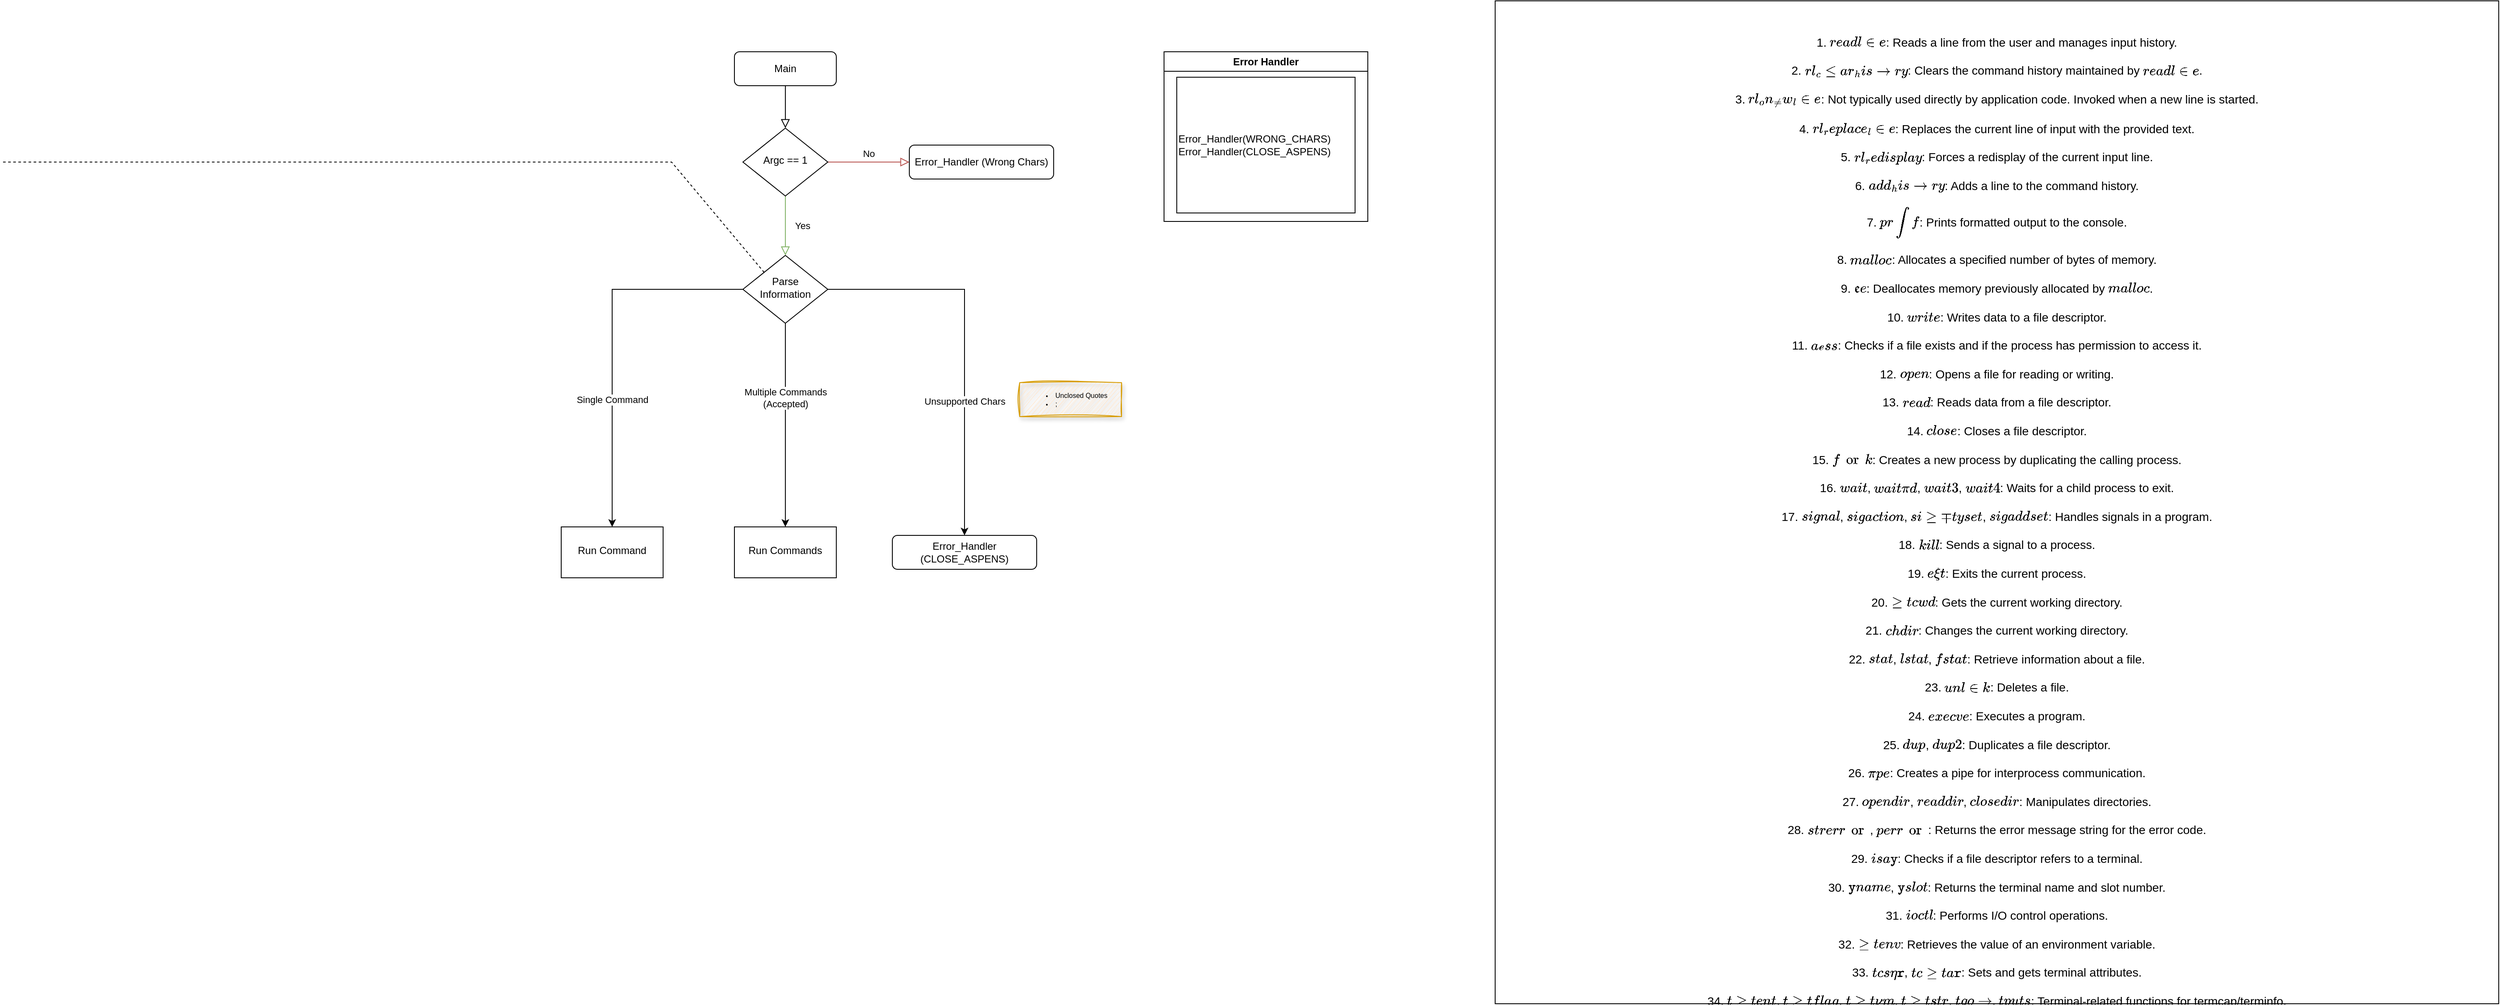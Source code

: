 <mxfile version="22.1.21" type="github">
  <diagram id="C5RBs43oDa-KdzZeNtuy" name="Page-1">
    <mxGraphModel dx="3937" dy="1470" grid="1" gridSize="10" guides="1" tooltips="1" connect="1" arrows="1" fold="1" page="1" pageScale="1" pageWidth="827" pageHeight="1169" math="0" shadow="0">
      <root>
        <mxCell id="WIyWlLk6GJQsqaUBKTNV-0" />
        <mxCell id="WIyWlLk6GJQsqaUBKTNV-1" parent="WIyWlLk6GJQsqaUBKTNV-0" />
        <mxCell id="WIyWlLk6GJQsqaUBKTNV-2" value="" style="rounded=0;html=1;jettySize=auto;orthogonalLoop=1;fontSize=11;endArrow=block;endFill=0;endSize=8;strokeWidth=1;shadow=0;labelBackgroundColor=none;edgeStyle=orthogonalEdgeStyle;" parent="WIyWlLk6GJQsqaUBKTNV-1" source="WIyWlLk6GJQsqaUBKTNV-3" target="WIyWlLk6GJQsqaUBKTNV-6" edge="1">
          <mxGeometry relative="1" as="geometry" />
        </mxCell>
        <mxCell id="WIyWlLk6GJQsqaUBKTNV-3" value="Main" style="rounded=1;whiteSpace=wrap;html=1;fontSize=12;glass=0;strokeWidth=1;shadow=0;" parent="WIyWlLk6GJQsqaUBKTNV-1" vertex="1">
          <mxGeometry x="354" y="70" width="120" height="40" as="geometry" />
        </mxCell>
        <mxCell id="WIyWlLk6GJQsqaUBKTNV-4" value="Yes" style="rounded=0;html=1;jettySize=auto;orthogonalLoop=1;fontSize=11;endArrow=block;endFill=0;endSize=8;strokeWidth=1;shadow=0;labelBackgroundColor=none;edgeStyle=orthogonalEdgeStyle;fillColor=#d5e8d4;strokeColor=#82b366;" parent="WIyWlLk6GJQsqaUBKTNV-1" source="WIyWlLk6GJQsqaUBKTNV-6" target="WIyWlLk6GJQsqaUBKTNV-10" edge="1">
          <mxGeometry y="20" relative="1" as="geometry">
            <mxPoint as="offset" />
          </mxGeometry>
        </mxCell>
        <mxCell id="WIyWlLk6GJQsqaUBKTNV-5" value="No" style="edgeStyle=orthogonalEdgeStyle;rounded=0;html=1;jettySize=auto;orthogonalLoop=1;fontSize=11;endArrow=block;endFill=0;endSize=8;strokeWidth=1;shadow=0;labelBackgroundColor=none;fillColor=#f8cecc;strokeColor=#b85450;" parent="WIyWlLk6GJQsqaUBKTNV-1" source="WIyWlLk6GJQsqaUBKTNV-6" target="WIyWlLk6GJQsqaUBKTNV-7" edge="1">
          <mxGeometry y="10" relative="1" as="geometry">
            <mxPoint as="offset" />
          </mxGeometry>
        </mxCell>
        <mxCell id="WIyWlLk6GJQsqaUBKTNV-6" value="Argc == 1" style="rhombus;whiteSpace=wrap;html=1;shadow=0;fontFamily=Helvetica;fontSize=12;align=center;strokeWidth=1;spacing=6;spacingTop=-4;" parent="WIyWlLk6GJQsqaUBKTNV-1" vertex="1">
          <mxGeometry x="364" y="160" width="100" height="80" as="geometry" />
        </mxCell>
        <mxCell id="WIyWlLk6GJQsqaUBKTNV-7" value="Error_Handler (Wrong Chars)" style="rounded=1;whiteSpace=wrap;html=1;fontSize=12;glass=0;strokeWidth=1;shadow=0;" parent="WIyWlLk6GJQsqaUBKTNV-1" vertex="1">
          <mxGeometry x="560" y="180" width="170" height="40" as="geometry" />
        </mxCell>
        <mxCell id="VhV7s66vXhJWgNVcdYe1-1" value="" style="edgeStyle=orthogonalEdgeStyle;rounded=0;orthogonalLoop=1;jettySize=auto;html=1;" parent="WIyWlLk6GJQsqaUBKTNV-1" source="WIyWlLk6GJQsqaUBKTNV-10" target="VhV7s66vXhJWgNVcdYe1-0" edge="1">
          <mxGeometry relative="1" as="geometry" />
        </mxCell>
        <mxCell id="VhV7s66vXhJWgNVcdYe1-7" value="Multiple Commands&lt;br&gt;(Accepted)" style="edgeLabel;html=1;align=center;verticalAlign=middle;resizable=0;points=[];" parent="VhV7s66vXhJWgNVcdYe1-1" vertex="1" connectable="0">
          <mxGeometry x="-0.268" relative="1" as="geometry">
            <mxPoint as="offset" />
          </mxGeometry>
        </mxCell>
        <mxCell id="VhV7s66vXhJWgNVcdYe1-3" value="" style="edgeStyle=orthogonalEdgeStyle;rounded=0;orthogonalLoop=1;jettySize=auto;html=1;" parent="WIyWlLk6GJQsqaUBKTNV-1" source="WIyWlLk6GJQsqaUBKTNV-10" target="VhV7s66vXhJWgNVcdYe1-2" edge="1">
          <mxGeometry relative="1" as="geometry" />
        </mxCell>
        <mxCell id="VhV7s66vXhJWgNVcdYe1-6" value="Single Command" style="edgeLabel;html=1;align=center;verticalAlign=middle;resizable=0;points=[];" parent="VhV7s66vXhJWgNVcdYe1-3" vertex="1" connectable="0">
          <mxGeometry x="0.107" y="1" relative="1" as="geometry">
            <mxPoint x="-1" y="44" as="offset" />
          </mxGeometry>
        </mxCell>
        <mxCell id="VhV7s66vXhJWgNVcdYe1-5" value="" style="edgeStyle=orthogonalEdgeStyle;rounded=0;orthogonalLoop=1;jettySize=auto;html=1;" parent="WIyWlLk6GJQsqaUBKTNV-1" source="WIyWlLk6GJQsqaUBKTNV-10" target="VhV7s66vXhJWgNVcdYe1-13" edge="1">
          <mxGeometry relative="1" as="geometry">
            <mxPoint x="620" y="630" as="targetPoint" />
          </mxGeometry>
        </mxCell>
        <mxCell id="VhV7s66vXhJWgNVcdYe1-9" value="Unsupported Chars" style="edgeLabel;html=1;align=center;verticalAlign=middle;resizable=0;points=[];" parent="VhV7s66vXhJWgNVcdYe1-5" vertex="1" connectable="0">
          <mxGeometry x="0.297" relative="1" as="geometry">
            <mxPoint as="offset" />
          </mxGeometry>
        </mxCell>
        <mxCell id="WIyWlLk6GJQsqaUBKTNV-10" value="Parse Information" style="rhombus;whiteSpace=wrap;html=1;shadow=0;fontFamily=Helvetica;fontSize=12;align=center;strokeWidth=1;spacing=6;spacingTop=-4;" parent="WIyWlLk6GJQsqaUBKTNV-1" vertex="1">
          <mxGeometry x="364" y="310" width="100" height="80" as="geometry" />
        </mxCell>
        <mxCell id="VhV7s66vXhJWgNVcdYe1-0" value="Run Commands" style="whiteSpace=wrap;html=1;shadow=0;strokeWidth=1;spacing=6;spacingTop=-4;" parent="WIyWlLk6GJQsqaUBKTNV-1" vertex="1">
          <mxGeometry x="354" y="630" width="120" height="60" as="geometry" />
        </mxCell>
        <mxCell id="VhV7s66vXhJWgNVcdYe1-2" value="Run Command" style="whiteSpace=wrap;html=1;shadow=0;strokeWidth=1;spacing=6;spacingTop=-4;" parent="WIyWlLk6GJQsqaUBKTNV-1" vertex="1">
          <mxGeometry x="150" y="630" width="120" height="60" as="geometry" />
        </mxCell>
        <mxCell id="VhV7s66vXhJWgNVcdYe1-12" value="&lt;div align=&quot;left&quot;&gt;&lt;ul style=&quot;font-size: 11px;&quot;&gt;&lt;li style=&quot;font-size: 8px;&quot;&gt;&lt;font style=&quot;font-size: 8px;&quot;&gt;Unclosed Quotes&lt;/font&gt;&lt;/li&gt;&lt;li style=&quot;font-size: 8px;&quot;&gt;&lt;font style=&quot;font-size: 8px;&quot;&gt;; &lt;br&gt;&lt;/font&gt;&lt;/li&gt;&lt;/ul&gt;&lt;/div&gt;" style="whiteSpace=wrap;html=1;fillColor=#ffe6cc;strokeColor=#d79b00;sketch=1;curveFitting=1;jiggle=2;shadow=1;align=left;" parent="WIyWlLk6GJQsqaUBKTNV-1" vertex="1">
          <mxGeometry x="690" y="460" width="120" height="40" as="geometry" />
        </mxCell>
        <mxCell id="VhV7s66vXhJWgNVcdYe1-13" value="Error_Handler (CLOSE_ASPENS)" style="rounded=1;whiteSpace=wrap;html=1;fontSize=12;glass=0;strokeWidth=1;shadow=0;" parent="WIyWlLk6GJQsqaUBKTNV-1" vertex="1">
          <mxGeometry x="540" y="640" width="170" height="40" as="geometry" />
        </mxCell>
        <mxCell id="VhV7s66vXhJWgNVcdYe1-15" value="Error Handler" style="swimlane;whiteSpace=wrap;html=1;align=center;" parent="WIyWlLk6GJQsqaUBKTNV-1" vertex="1">
          <mxGeometry x="860" y="70" width="240" height="200" as="geometry">
            <mxRectangle x="1000" y="200" width="120" height="30" as="alternateBounds" />
          </mxGeometry>
        </mxCell>
        <mxCell id="VhV7s66vXhJWgNVcdYe1-18" value="&lt;div align=&quot;left&quot;&gt;Error_Handler(WRONG_CHARS)&lt;br&gt;Error_Handler(CLOSE_ASPENS)&lt;/div&gt;" style="align=left;verticalAlign=middle;labelPosition=center;verticalLabelPosition=middle;spacing=2;whiteSpace=wrap;html=1;fontSize=12;spacingRight=37;" parent="VhV7s66vXhJWgNVcdYe1-15" vertex="1">
          <mxGeometry x="15" y="30" width="210" height="160" as="geometry" />
        </mxCell>
        <mxCell id="VhV7s66vXhJWgNVcdYe1-23" value="&lt;font style=&quot;font-size: 14px;&quot;&gt;&lt;br&gt;&lt;br&gt;1. `readline`: Reads a line from the user and manages input history.&lt;br&gt;&lt;br&gt;2. `rl_clear_history`: Clears the command history maintained by `readline`.&lt;br&gt;&lt;br&gt;3. `rl_on_new_line`: Not typically used directly by application code. Invoked when a new line is started.&lt;br&gt;&lt;br&gt;4. `rl_replace_line`: Replaces the current line of input with the provided text.&lt;br&gt;&lt;br&gt;5. `rl_redisplay`: Forces a redisplay of the current input line.&lt;br&gt;&lt;br&gt;6. `add_history`: Adds a line to the command history.&lt;br&gt;&lt;br&gt;7. `printf`: Prints formatted output to the console.&lt;br&gt;&lt;br&gt;8. `malloc`: Allocates a specified number of bytes of memory.&lt;br&gt;&lt;br&gt;9. `free`: Deallocates memory previously allocated by `malloc`.&lt;br&gt;&lt;br&gt;10. `write`: Writes data to a file descriptor.&lt;br&gt;&lt;br&gt;11. `access`: Checks if a file exists and if the process has permission to access it.&lt;br&gt;&lt;br&gt;12. `open`: Opens a file for reading or writing.&lt;br&gt;&lt;br&gt;13. `read`: Reads data from a file descriptor.&lt;br&gt;&lt;br&gt;14. `close`: Closes a file descriptor.&lt;br&gt;&lt;br&gt;15. `fork`: Creates a new process by duplicating the calling process.&lt;br&gt;&lt;br&gt;16. `wait`, `waitpid`, `wait3`, `wait4`: Waits for a child process to exit.&lt;br&gt;&lt;br&gt;17. `signal`, `sigaction`, `sigemptyset`, `sigaddset`: Handles signals in a program.&lt;br&gt;&lt;br&gt;18. `kill`: Sends a signal to a process.&lt;br&gt;&lt;br&gt;19. `exit`: Exits the current process.&lt;br&gt;&lt;br&gt;20. `getcwd`: Gets the current working directory.&lt;br&gt;&lt;br&gt;21. `chdir`: Changes the current working directory.&lt;br&gt;&lt;br&gt;22. `stat`, `lstat`, `fstat`: Retrieve information about a file.&lt;br&gt;&lt;br&gt;23. `unlink`: Deletes a file.&lt;br&gt;&lt;br&gt;24. `execve`: Executes a program.&lt;br&gt;&lt;br&gt;25. `dup`, `dup2`: Duplicates a file descriptor.&lt;br&gt;&lt;br&gt;26. `pipe`: Creates a pipe for interprocess communication.&lt;br&gt;&lt;br&gt;27. `opendir`, `readdir`, `closedir`: Manipulates directories.&lt;br&gt;&lt;br&gt;28. `strerror`, `perror`: Returns the error message string for the error code.&lt;br&gt;&lt;br&gt;29. `isatty`: Checks if a file descriptor refers to a terminal.&lt;br&gt;&lt;br&gt;30. `ttyname`, `ttyslot`: Returns the terminal name and slot number.&lt;br&gt;&lt;br&gt;31. `ioctl`: Performs I/O control operations.&lt;br&gt;&lt;br&gt;32. `getenv`: Retrieves the value of an environment variable.&lt;br&gt;&lt;br&gt;33. `tcsetattr`, `tcgetattr`: Sets and gets terminal attributes.&lt;br&gt;&lt;br&gt;34. `tgetent`, `tgetflag`, `tgetnum`, `tgetstr`, `tgoto`, `tputs`: Terminal-related functions for termcap/terminfo.&lt;/font&gt;" style="whiteSpace=wrap;html=1;aspect=fixed;verticalAlign=top;horizontal=1;align=center;" parent="WIyWlLk6GJQsqaUBKTNV-1" vertex="1">
          <mxGeometry x="1250" y="10" width="1182" height="1182" as="geometry" />
        </mxCell>
        <mxCell id="nACxKz5eJe7lHB8JC7jr-0" value="" style="endArrow=none;dashed=1;html=1;rounded=0;exitX=0;exitY=0;exitDx=0;exitDy=0;" edge="1" parent="WIyWlLk6GJQsqaUBKTNV-1" source="WIyWlLk6GJQsqaUBKTNV-10">
          <mxGeometry width="50" height="50" relative="1" as="geometry">
            <mxPoint x="440" y="440" as="sourcePoint" />
            <mxPoint x="-510" y="200" as="targetPoint" />
            <Array as="points">
              <mxPoint x="280" y="200" />
            </Array>
          </mxGeometry>
        </mxCell>
      </root>
    </mxGraphModel>
  </diagram>
</mxfile>
